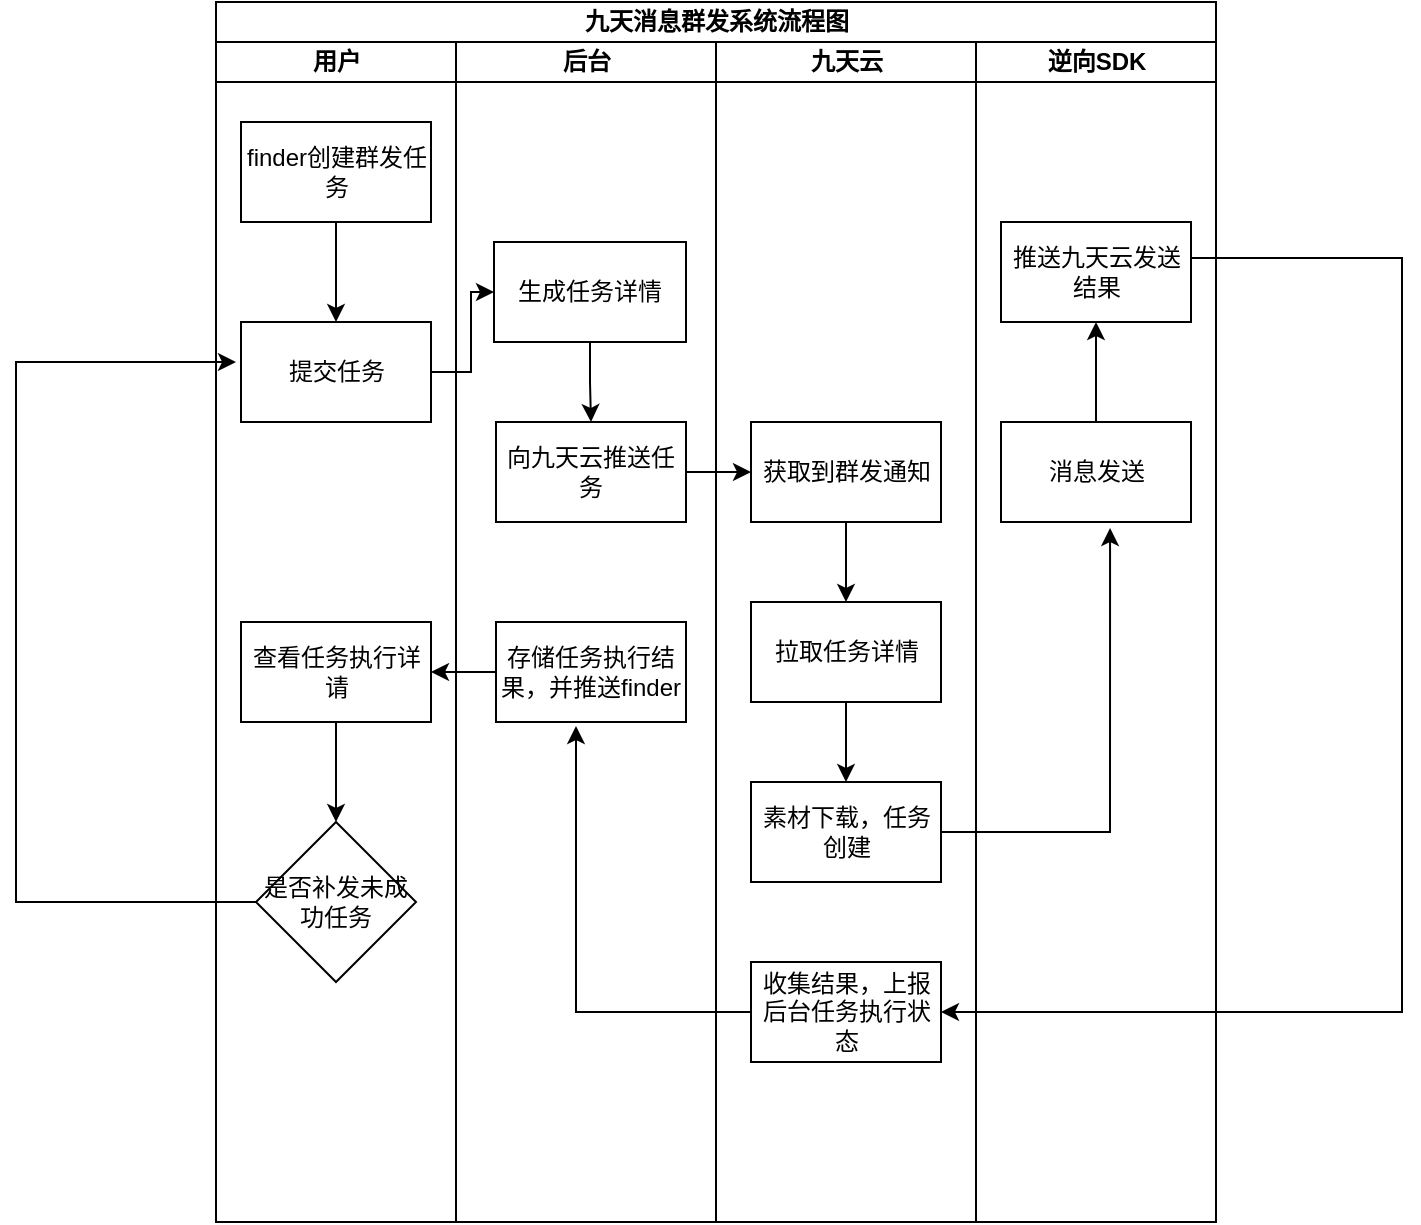 <mxfile version="24.9.2" pages="3">
  <diagram id="prtHgNgQTEPvFCAcTncT" name="群发流程泳道图">
    <mxGraphModel dx="1434" dy="746" grid="1" gridSize="10" guides="1" tooltips="1" connect="1" arrows="1" fold="1" page="1" pageScale="1" pageWidth="827" pageHeight="1169" math="0" shadow="0">
      <root>
        <mxCell id="0" />
        <mxCell id="1" parent="0" />
        <mxCell id="Re6H-iWXXiqvqcsGuJTi-1" value="九天消息群发系统流程图" style="swimlane;childLayout=stackLayout;resizeParent=1;resizeParentMax=0;startSize=20;html=1;" vertex="1" parent="1">
          <mxGeometry x="190" y="40" width="500" height="610" as="geometry" />
        </mxCell>
        <mxCell id="Re6H-iWXXiqvqcsGuJTi-2" value="用户" style="swimlane;startSize=20;html=1;" vertex="1" parent="Re6H-iWXXiqvqcsGuJTi-1">
          <mxGeometry y="20" width="120" height="590" as="geometry" />
        </mxCell>
        <mxCell id="Re6H-iWXXiqvqcsGuJTi-16" style="edgeStyle=orthogonalEdgeStyle;rounded=0;orthogonalLoop=1;jettySize=auto;html=1;entryX=0.5;entryY=0;entryDx=0;entryDy=0;" edge="1" parent="Re6H-iWXXiqvqcsGuJTi-2" source="Re6H-iWXXiqvqcsGuJTi-13" target="Re6H-iWXXiqvqcsGuJTi-14">
          <mxGeometry relative="1" as="geometry" />
        </mxCell>
        <mxCell id="Re6H-iWXXiqvqcsGuJTi-13" value="finder创建群发任务" style="rounded=0;whiteSpace=wrap;html=1;" vertex="1" parent="Re6H-iWXXiqvqcsGuJTi-2">
          <mxGeometry x="12.5" y="40" width="95" height="50" as="geometry" />
        </mxCell>
        <mxCell id="Re6H-iWXXiqvqcsGuJTi-14" value="提交任务" style="rounded=0;whiteSpace=wrap;html=1;" vertex="1" parent="Re6H-iWXXiqvqcsGuJTi-2">
          <mxGeometry x="12.5" y="140" width="95" height="50" as="geometry" />
        </mxCell>
        <mxCell id="Re6H-iWXXiqvqcsGuJTi-51" style="edgeStyle=orthogonalEdgeStyle;rounded=0;orthogonalLoop=1;jettySize=auto;html=1;entryX=0.5;entryY=0;entryDx=0;entryDy=0;" edge="1" parent="Re6H-iWXXiqvqcsGuJTi-2" source="Re6H-iWXXiqvqcsGuJTi-48" target="Re6H-iWXXiqvqcsGuJTi-50">
          <mxGeometry relative="1" as="geometry" />
        </mxCell>
        <mxCell id="Re6H-iWXXiqvqcsGuJTi-48" value="查看任务执行详请" style="rounded=0;whiteSpace=wrap;html=1;" vertex="1" parent="Re6H-iWXXiqvqcsGuJTi-2">
          <mxGeometry x="12.5" y="290" width="95" height="50" as="geometry" />
        </mxCell>
        <mxCell id="Re6H-iWXXiqvqcsGuJTi-52" style="edgeStyle=orthogonalEdgeStyle;rounded=0;orthogonalLoop=1;jettySize=auto;html=1;" edge="1" parent="Re6H-iWXXiqvqcsGuJTi-2" source="Re6H-iWXXiqvqcsGuJTi-50">
          <mxGeometry relative="1" as="geometry">
            <mxPoint x="10" y="160" as="targetPoint" />
            <Array as="points">
              <mxPoint x="-100" y="430" />
              <mxPoint x="-100" y="160" />
            </Array>
          </mxGeometry>
        </mxCell>
        <mxCell id="Re6H-iWXXiqvqcsGuJTi-50" value="是否补发未成功任务" style="rhombus;whiteSpace=wrap;html=1;" vertex="1" parent="Re6H-iWXXiqvqcsGuJTi-2">
          <mxGeometry x="20" y="390" width="80" height="80" as="geometry" />
        </mxCell>
        <mxCell id="Re6H-iWXXiqvqcsGuJTi-3" value="后台" style="swimlane;startSize=20;html=1;" vertex="1" parent="Re6H-iWXXiqvqcsGuJTi-1">
          <mxGeometry x="120" y="20" width="130" height="590" as="geometry" />
        </mxCell>
        <mxCell id="Re6H-iWXXiqvqcsGuJTi-31" style="edgeStyle=orthogonalEdgeStyle;rounded=0;orthogonalLoop=1;jettySize=auto;html=1;entryX=0.5;entryY=0;entryDx=0;entryDy=0;" edge="1" parent="Re6H-iWXXiqvqcsGuJTi-3" source="Re6H-iWXXiqvqcsGuJTi-17" target="Re6H-iWXXiqvqcsGuJTi-19">
          <mxGeometry relative="1" as="geometry" />
        </mxCell>
        <mxCell id="Re6H-iWXXiqvqcsGuJTi-17" value="生成任务详情" style="rounded=0;whiteSpace=wrap;html=1;" vertex="1" parent="Re6H-iWXXiqvqcsGuJTi-3">
          <mxGeometry x="19" y="100" width="96" height="50" as="geometry" />
        </mxCell>
        <mxCell id="Re6H-iWXXiqvqcsGuJTi-19" value="向九天云推送任务" style="rounded=0;whiteSpace=wrap;html=1;" vertex="1" parent="Re6H-iWXXiqvqcsGuJTi-3">
          <mxGeometry x="20" y="190" width="95" height="50" as="geometry" />
        </mxCell>
        <mxCell id="Re6H-iWXXiqvqcsGuJTi-45" value="存储任务执行结果，并推送finder" style="rounded=0;whiteSpace=wrap;html=1;" vertex="1" parent="Re6H-iWXXiqvqcsGuJTi-3">
          <mxGeometry x="20" y="290" width="95" height="50" as="geometry" />
        </mxCell>
        <mxCell id="Re6H-iWXXiqvqcsGuJTi-4" value="九天云" style="swimlane;startSize=20;html=1;" vertex="1" parent="Re6H-iWXXiqvqcsGuJTi-1">
          <mxGeometry x="250" y="20" width="130" height="590" as="geometry" />
        </mxCell>
        <mxCell id="Re6H-iWXXiqvqcsGuJTi-34" style="edgeStyle=orthogonalEdgeStyle;rounded=0;orthogonalLoop=1;jettySize=auto;html=1;entryX=0.5;entryY=0;entryDx=0;entryDy=0;" edge="1" parent="Re6H-iWXXiqvqcsGuJTi-4" source="Re6H-iWXXiqvqcsGuJTi-27" target="Re6H-iWXXiqvqcsGuJTi-33">
          <mxGeometry relative="1" as="geometry" />
        </mxCell>
        <mxCell id="Re6H-iWXXiqvqcsGuJTi-27" value="获取到群发通知" style="rounded=0;whiteSpace=wrap;html=1;" vertex="1" parent="Re6H-iWXXiqvqcsGuJTi-4">
          <mxGeometry x="17.5" y="190" width="95" height="50" as="geometry" />
        </mxCell>
        <mxCell id="Re6H-iWXXiqvqcsGuJTi-36" style="edgeStyle=orthogonalEdgeStyle;rounded=0;orthogonalLoop=1;jettySize=auto;html=1;entryX=0.5;entryY=0;entryDx=0;entryDy=0;" edge="1" parent="Re6H-iWXXiqvqcsGuJTi-4" source="Re6H-iWXXiqvqcsGuJTi-33" target="Re6H-iWXXiqvqcsGuJTi-35">
          <mxGeometry relative="1" as="geometry" />
        </mxCell>
        <mxCell id="Re6H-iWXXiqvqcsGuJTi-33" value="拉取任务详情" style="rounded=0;whiteSpace=wrap;html=1;" vertex="1" parent="Re6H-iWXXiqvqcsGuJTi-4">
          <mxGeometry x="17.5" y="280" width="95" height="50" as="geometry" />
        </mxCell>
        <mxCell id="Re6H-iWXXiqvqcsGuJTi-35" value="素材下载，任务创建" style="rounded=0;whiteSpace=wrap;html=1;" vertex="1" parent="Re6H-iWXXiqvqcsGuJTi-4">
          <mxGeometry x="17.5" y="370" width="95" height="50" as="geometry" />
        </mxCell>
        <mxCell id="Re6H-iWXXiqvqcsGuJTi-43" value="收集结果，上报后台任务执行状态" style="rounded=0;whiteSpace=wrap;html=1;" vertex="1" parent="Re6H-iWXXiqvqcsGuJTi-4">
          <mxGeometry x="17.5" y="460" width="95" height="50" as="geometry" />
        </mxCell>
        <mxCell id="Re6H-iWXXiqvqcsGuJTi-11" value="逆向SDK" style="swimlane;startSize=20;html=1;" vertex="1" parent="Re6H-iWXXiqvqcsGuJTi-1">
          <mxGeometry x="380" y="20" width="120" height="590" as="geometry" />
        </mxCell>
        <mxCell id="Re6H-iWXXiqvqcsGuJTi-41" style="edgeStyle=orthogonalEdgeStyle;rounded=0;orthogonalLoop=1;jettySize=auto;html=1;entryX=0.5;entryY=1;entryDx=0;entryDy=0;" edge="1" parent="Re6H-iWXXiqvqcsGuJTi-11" source="Re6H-iWXXiqvqcsGuJTi-37" target="Re6H-iWXXiqvqcsGuJTi-40">
          <mxGeometry relative="1" as="geometry" />
        </mxCell>
        <mxCell id="Re6H-iWXXiqvqcsGuJTi-37" value="消息发送" style="rounded=0;whiteSpace=wrap;html=1;" vertex="1" parent="Re6H-iWXXiqvqcsGuJTi-11">
          <mxGeometry x="12.5" y="190" width="95" height="50" as="geometry" />
        </mxCell>
        <mxCell id="Re6H-iWXXiqvqcsGuJTi-40" value="推送九天云发送结果" style="rounded=0;whiteSpace=wrap;html=1;" vertex="1" parent="Re6H-iWXXiqvqcsGuJTi-11">
          <mxGeometry x="12.5" y="90" width="95" height="50" as="geometry" />
        </mxCell>
        <mxCell id="Re6H-iWXXiqvqcsGuJTi-22" style="edgeStyle=orthogonalEdgeStyle;rounded=0;orthogonalLoop=1;jettySize=auto;html=1;" edge="1" parent="Re6H-iWXXiqvqcsGuJTi-1" source="Re6H-iWXXiqvqcsGuJTi-14" target="Re6H-iWXXiqvqcsGuJTi-17">
          <mxGeometry relative="1" as="geometry" />
        </mxCell>
        <mxCell id="Re6H-iWXXiqvqcsGuJTi-32" style="edgeStyle=orthogonalEdgeStyle;rounded=0;orthogonalLoop=1;jettySize=auto;html=1;" edge="1" parent="Re6H-iWXXiqvqcsGuJTi-1" source="Re6H-iWXXiqvqcsGuJTi-19" target="Re6H-iWXXiqvqcsGuJTi-27">
          <mxGeometry relative="1" as="geometry" />
        </mxCell>
        <mxCell id="Re6H-iWXXiqvqcsGuJTi-39" style="edgeStyle=orthogonalEdgeStyle;rounded=0;orthogonalLoop=1;jettySize=auto;html=1;entryX=0.574;entryY=1.06;entryDx=0;entryDy=0;entryPerimeter=0;" edge="1" parent="Re6H-iWXXiqvqcsGuJTi-1" source="Re6H-iWXXiqvqcsGuJTi-35" target="Re6H-iWXXiqvqcsGuJTi-37">
          <mxGeometry relative="1" as="geometry" />
        </mxCell>
        <mxCell id="Re6H-iWXXiqvqcsGuJTi-46" style="edgeStyle=orthogonalEdgeStyle;rounded=0;orthogonalLoop=1;jettySize=auto;html=1;entryX=0.421;entryY=1.04;entryDx=0;entryDy=0;entryPerimeter=0;" edge="1" parent="Re6H-iWXXiqvqcsGuJTi-1" source="Re6H-iWXXiqvqcsGuJTi-43" target="Re6H-iWXXiqvqcsGuJTi-45">
          <mxGeometry relative="1" as="geometry" />
        </mxCell>
        <mxCell id="Re6H-iWXXiqvqcsGuJTi-49" style="edgeStyle=orthogonalEdgeStyle;rounded=0;orthogonalLoop=1;jettySize=auto;html=1;" edge="1" parent="Re6H-iWXXiqvqcsGuJTi-1" source="Re6H-iWXXiqvqcsGuJTi-45" target="Re6H-iWXXiqvqcsGuJTi-48">
          <mxGeometry relative="1" as="geometry" />
        </mxCell>
        <mxCell id="Re6H-iWXXiqvqcsGuJTi-44" style="edgeStyle=orthogonalEdgeStyle;rounded=0;orthogonalLoop=1;jettySize=auto;html=1;exitX=1;exitY=0.25;exitDx=0;exitDy=0;entryX=1;entryY=0.5;entryDx=0;entryDy=0;" edge="1" parent="1" target="Re6H-iWXXiqvqcsGuJTi-43">
          <mxGeometry relative="1" as="geometry">
            <mxPoint x="780" y="560" as="targetPoint" />
            <mxPoint x="677.5" y="155" as="sourcePoint" />
            <Array as="points">
              <mxPoint x="678" y="168" />
              <mxPoint x="783" y="168" />
              <mxPoint x="783" y="545" />
            </Array>
          </mxGeometry>
        </mxCell>
      </root>
    </mxGraphModel>
  </diagram>
  <diagram id="rxb7pHSNeuEpt_22N2F3" name="客户端消息模块关联图">
    <mxGraphModel grid="1" page="1" gridSize="10" guides="1" tooltips="1" connect="1" arrows="1" fold="1" pageScale="1" pageWidth="827" pageHeight="1169" math="0" shadow="0">
      <root>
        <mxCell id="0" />
        <mxCell id="1" parent="0" />
        <mxCell id="Jcjnsndz9WuinGCy42PS-1" value="服务端" style="swimlane;whiteSpace=wrap;html=1;" vertex="1" parent="1">
          <mxGeometry x="290" y="40" width="229" height="80" as="geometry" />
        </mxCell>
        <mxCell id="Jcjnsndz9WuinGCy42PS-2" value="" style="image;aspect=fixed;perimeter=ellipsePerimeter;html=1;align=center;shadow=0;dashed=0;spacingTop=3;image=img/lib/active_directory/web_server.svg;" vertex="1" parent="Jcjnsndz9WuinGCy42PS-1">
          <mxGeometry x="85.5" y="31.25" width="39" height="48.75" as="geometry" />
        </mxCell>
        <mxCell id="B8uQokDbP8Djm6eRlEMS-21" style="edgeStyle=orthogonalEdgeStyle;rounded=0;orthogonalLoop=1;jettySize=auto;html=1;" edge="1" parent="1">
          <mxGeometry relative="1" as="geometry">
            <mxPoint x="760" y="658" as="targetPoint" />
            <mxPoint x="750" y="360" as="sourcePoint" />
            <Array as="points">
              <mxPoint x="860" y="360" />
              <mxPoint x="860" y="658" />
            </Array>
          </mxGeometry>
        </mxCell>
        <mxCell id="B8uQokDbP8Djm6eRlEMS-36" value="创建需要发送的消息item" style="edgeLabel;html=1;align=center;verticalAlign=middle;resizable=0;points=[];" vertex="1" connectable="0" parent="B8uQokDbP8Djm6eRlEMS-21">
          <mxGeometry x="0.02" y="1" relative="1" as="geometry">
            <mxPoint as="offset" />
          </mxGeometry>
        </mxCell>
        <mxCell id="Jcjnsndz9WuinGCy42PS-3" value="MessageTaskManager" style="swimlane;" vertex="1" parent="1">
          <mxGeometry x="100" y="270" width="650" height="190" as="geometry" />
        </mxCell>
        <mxCell id="Jcjnsndz9WuinGCy42PS-11" style="edgeStyle=orthogonalEdgeStyle;rounded=0;orthogonalLoop=1;jettySize=auto;html=1;" edge="1" parent="Jcjnsndz9WuinGCy42PS-3" source="Jcjnsndz9WuinGCy42PS-9" target="Jcjnsndz9WuinGCy42PS-10">
          <mxGeometry relative="1" as="geometry" />
        </mxCell>
        <mxCell id="Jcjnsndz9WuinGCy42PS-9" value="拉取任务详情" style="rounded=1;whiteSpace=wrap;html=1;fillColor=#d5e8d4;strokeColor=#82b366;" vertex="1" parent="Jcjnsndz9WuinGCy42PS-3">
          <mxGeometry x="10" y="65" width="110" height="60" as="geometry" />
        </mxCell>
        <mxCell id="Jcjnsndz9WuinGCy42PS-13" style="edgeStyle=orthogonalEdgeStyle;rounded=0;orthogonalLoop=1;jettySize=auto;html=1;" edge="1" parent="Jcjnsndz9WuinGCy42PS-3" source="Jcjnsndz9WuinGCy42PS-10" target="Jcjnsndz9WuinGCy42PS-12">
          <mxGeometry relative="1" as="geometry" />
        </mxCell>
        <mxCell id="Jcjnsndz9WuinGCy42PS-10" value="根据任务属性，组建唯一id并持久化存储" style="rounded=1;whiteSpace=wrap;html=1;fillColor=#d5e8d4;strokeColor=#82b366;" vertex="1" parent="Jcjnsndz9WuinGCy42PS-3">
          <mxGeometry x="160" y="65" width="120" height="60" as="geometry" />
        </mxCell>
        <mxCell id="Jcjnsndz9WuinGCy42PS-15" value="" style="edgeStyle=orthogonalEdgeStyle;rounded=0;orthogonalLoop=1;jettySize=auto;html=1;" edge="1" parent="Jcjnsndz9WuinGCy42PS-3" source="Jcjnsndz9WuinGCy42PS-12" target="Jcjnsndz9WuinGCy42PS-14">
          <mxGeometry relative="1" as="geometry" />
        </mxCell>
        <mxCell id="Jcjnsndz9WuinGCy42PS-12" value="根据任务属性，获取发送策略、优先级等" style="rounded=1;whiteSpace=wrap;html=1;fillColor=#d5e8d4;strokeColor=#82b366;" vertex="1" parent="Jcjnsndz9WuinGCy42PS-3">
          <mxGeometry x="320" y="65" width="120" height="60" as="geometry" />
        </mxCell>
        <mxCell id="Jcjnsndz9WuinGCy42PS-14" value="构建MsgItem消息对象" style="rounded=1;whiteSpace=wrap;html=1;fillColor=#d5e8d4;strokeColor=#82b366;" vertex="1" parent="Jcjnsndz9WuinGCy42PS-3">
          <mxGeometry x="480" y="65" width="120" height="60" as="geometry" />
        </mxCell>
        <mxCell id="Jcjnsndz9WuinGCy42PS-5" value="&lt;div style=&quot;&quot;&gt;&lt;span style=&quot;background-color: initial;&quot;&gt;狂飙任务&lt;/span&gt;&lt;/div&gt;" style="shape=singleArrow;direction=south;whiteSpace=wrap;html=1;align=right;" vertex="1" parent="1">
          <mxGeometry x="290" y="130" width="61" height="130" as="geometry" />
        </mxCell>
        <mxCell id="Jcjnsndz9WuinGCy42PS-6" value="&lt;div style=&quot;&quot;&gt;&lt;span style=&quot;background-color: initial;&quot;&gt;sop任务&lt;/span&gt;&lt;/div&gt;" style="shape=singleArrow;direction=south;whiteSpace=wrap;html=1;align=right;" vertex="1" parent="1">
          <mxGeometry x="370" y="130" width="61" height="130" as="geometry" />
        </mxCell>
        <mxCell id="Jcjnsndz9WuinGCy42PS-7" value="&lt;div style=&quot;&quot;&gt;&lt;span style=&quot;background-color: initial;&quot;&gt;在线聊天&lt;/span&gt;&lt;/div&gt;" style="shape=singleArrow;direction=south;whiteSpace=wrap;html=1;align=right;" vertex="1" parent="1">
          <mxGeometry x="458" y="130" width="61" height="130" as="geometry" />
        </mxCell>
        <mxCell id="Jcjnsndz9WuinGCy42PS-27" style="text;strokeColor=none;fillColor=none;align=left;verticalAlign=middle;spacingLeft=4;spacingRight=4;overflow=hidden;points=[[0,0.5],[1,0.5]];portConstraint=eastwest;rotatable=0;whiteSpace=wrap;html=1;" vertex="1" parent="1">
          <mxGeometry x="360.5" y="690" width="80" height="30" as="geometry" />
        </mxCell>
        <mxCell id="B8uQokDbP8Djm6eRlEMS-34" style="edgeStyle=orthogonalEdgeStyle;rounded=0;orthogonalLoop=1;jettySize=auto;html=1;" edge="1" parent="1" source="B8uQokDbP8Djm6eRlEMS-15">
          <mxGeometry relative="1" as="geometry">
            <mxPoint x="100" y="1000" as="targetPoint" />
            <Array as="points">
              <mxPoint x="20" y="645" />
              <mxPoint x="20" y="1000" />
            </Array>
          </mxGeometry>
        </mxCell>
        <mxCell id="B8uQokDbP8Djm6eRlEMS-35" value="加入消息发送队列" style="edgeLabel;html=1;align=center;verticalAlign=middle;resizable=0;points=[];" vertex="1" connectable="0" parent="B8uQokDbP8Djm6eRlEMS-34">
          <mxGeometry x="-0.103" relative="1" as="geometry">
            <mxPoint as="offset" />
          </mxGeometry>
        </mxCell>
        <mxCell id="B8uQokDbP8Djm6eRlEMS-15" value="MsgItem-list" style="swimlane;whiteSpace=wrap;html=1;" vertex="1" parent="1">
          <mxGeometry x="100" y="530" width="654.5" height="230" as="geometry" />
        </mxCell>
        <mxCell id="B8uQokDbP8Djm6eRlEMS-8" value="MsgItem" style="swimlane;fontStyle=0;childLayout=stackLayout;horizontal=1;startSize=26;fillColor=#dae8fc;horizontalStack=0;resizeParent=1;resizeParentMax=0;resizeLast=0;collapsible=1;marginBottom=0;html=1;strokeColor=#6c8ebf;" vertex="1" parent="B8uQokDbP8Djm6eRlEMS-15">
          <mxGeometry x="64.5" y="50" width="144.75" height="154" as="geometry" />
        </mxCell>
        <mxCell id="B8uQokDbP8Djm6eRlEMS-9" value="任务ID" style="text;strokeColor=none;fillColor=none;align=left;verticalAlign=top;spacingLeft=4;spacingRight=4;overflow=hidden;rotatable=0;points=[[0,0.5],[1,0.5]];portConstraint=eastwest;whiteSpace=wrap;html=1;" vertex="1" parent="B8uQokDbP8Djm6eRlEMS-8">
          <mxGeometry y="26" width="144.75" height="24" as="geometry" />
        </mxCell>
        <mxCell id="B8uQokDbP8Djm6eRlEMS-10" value="任务类型" style="text;strokeColor=none;fillColor=none;align=left;verticalAlign=top;spacingLeft=4;spacingRight=4;overflow=hidden;rotatable=0;points=[[0,0.5],[1,0.5]];portConstraint=eastwest;whiteSpace=wrap;html=1;" vertex="1" parent="B8uQokDbP8Djm6eRlEMS-8">
          <mxGeometry y="50" width="144.75" height="26" as="geometry" />
        </mxCell>
        <mxCell id="B8uQokDbP8Djm6eRlEMS-11" value="发送间隔" style="text;strokeColor=none;fillColor=none;align=left;verticalAlign=top;spacingLeft=4;spacingRight=4;overflow=hidden;rotatable=0;points=[[0,0.5],[1,0.5]];portConstraint=eastwest;whiteSpace=wrap;html=1;" vertex="1" parent="B8uQokDbP8Djm6eRlEMS-8">
          <mxGeometry y="76" width="144.75" height="26" as="geometry" />
        </mxCell>
        <mxCell id="B8uQokDbP8Djm6eRlEMS-12" value="优先级" style="text;strokeColor=none;fillColor=none;align=left;verticalAlign=top;spacingLeft=4;spacingRight=4;overflow=hidden;rotatable=0;points=[[0,0.5],[1,0.5]];portConstraint=eastwest;whiteSpace=wrap;html=1;" vertex="1" parent="B8uQokDbP8Djm6eRlEMS-8">
          <mxGeometry y="102" width="144.75" height="26" as="geometry" />
        </mxCell>
        <mxCell id="B8uQokDbP8Djm6eRlEMS-13" value="消息内容" style="text;strokeColor=none;fillColor=none;align=left;verticalAlign=top;spacingLeft=4;spacingRight=4;overflow=hidden;rotatable=0;points=[[0,0.5],[1,0.5]];portConstraint=eastwest;whiteSpace=wrap;html=1;" vertex="1" parent="B8uQokDbP8Djm6eRlEMS-8">
          <mxGeometry y="128" width="144.75" height="26" as="geometry" />
        </mxCell>
        <mxCell id="B8uQokDbP8Djm6eRlEMS-2" value="MsgItem" style="swimlane;fontStyle=0;childLayout=stackLayout;horizontal=1;startSize=26;fillColor=#dae8fc;horizontalStack=0;resizeParent=1;resizeParentMax=0;resizeLast=0;collapsible=1;marginBottom=0;html=1;strokeColor=#6c8ebf;" vertex="1" parent="B8uQokDbP8Djm6eRlEMS-15">
          <mxGeometry x="264.5" y="50" width="144.75" height="154" as="geometry" />
        </mxCell>
        <mxCell id="B8uQokDbP8Djm6eRlEMS-3" value="任务ID" style="text;strokeColor=none;fillColor=none;align=left;verticalAlign=top;spacingLeft=4;spacingRight=4;overflow=hidden;rotatable=0;points=[[0,0.5],[1,0.5]];portConstraint=eastwest;whiteSpace=wrap;html=1;" vertex="1" parent="B8uQokDbP8Djm6eRlEMS-2">
          <mxGeometry y="26" width="144.75" height="24" as="geometry" />
        </mxCell>
        <mxCell id="B8uQokDbP8Djm6eRlEMS-4" value="任务类型" style="text;strokeColor=none;fillColor=none;align=left;verticalAlign=top;spacingLeft=4;spacingRight=4;overflow=hidden;rotatable=0;points=[[0,0.5],[1,0.5]];portConstraint=eastwest;whiteSpace=wrap;html=1;" vertex="1" parent="B8uQokDbP8Djm6eRlEMS-2">
          <mxGeometry y="50" width="144.75" height="26" as="geometry" />
        </mxCell>
        <mxCell id="B8uQokDbP8Djm6eRlEMS-5" value="发送间隔" style="text;strokeColor=none;fillColor=none;align=left;verticalAlign=top;spacingLeft=4;spacingRight=4;overflow=hidden;rotatable=0;points=[[0,0.5],[1,0.5]];portConstraint=eastwest;whiteSpace=wrap;html=1;" vertex="1" parent="B8uQokDbP8Djm6eRlEMS-2">
          <mxGeometry y="76" width="144.75" height="26" as="geometry" />
        </mxCell>
        <mxCell id="B8uQokDbP8Djm6eRlEMS-6" value="优先级" style="text;strokeColor=none;fillColor=none;align=left;verticalAlign=top;spacingLeft=4;spacingRight=4;overflow=hidden;rotatable=0;points=[[0,0.5],[1,0.5]];portConstraint=eastwest;whiteSpace=wrap;html=1;" vertex="1" parent="B8uQokDbP8Djm6eRlEMS-2">
          <mxGeometry y="102" width="144.75" height="26" as="geometry" />
        </mxCell>
        <mxCell id="B8uQokDbP8Djm6eRlEMS-7" value="消息内容" style="text;strokeColor=none;fillColor=none;align=left;verticalAlign=top;spacingLeft=4;spacingRight=4;overflow=hidden;rotatable=0;points=[[0,0.5],[1,0.5]];portConstraint=eastwest;whiteSpace=wrap;html=1;" vertex="1" parent="B8uQokDbP8Djm6eRlEMS-2">
          <mxGeometry y="128" width="144.75" height="26" as="geometry" />
        </mxCell>
        <mxCell id="Jcjnsndz9WuinGCy42PS-28" value="MsgItem" style="swimlane;fontStyle=0;childLayout=stackLayout;horizontal=1;startSize=26;fillColor=#dae8fc;horizontalStack=0;resizeParent=1;resizeParentMax=0;resizeLast=0;collapsible=1;marginBottom=0;html=1;strokeColor=#6c8ebf;" vertex="1" parent="B8uQokDbP8Djm6eRlEMS-15">
          <mxGeometry x="454.5" y="50" width="144.75" height="154" as="geometry" />
        </mxCell>
        <mxCell id="Jcjnsndz9WuinGCy42PS-30" value="任务ID" style="text;strokeColor=none;fillColor=none;align=left;verticalAlign=top;spacingLeft=4;spacingRight=4;overflow=hidden;rotatable=0;points=[[0,0.5],[1,0.5]];portConstraint=eastwest;whiteSpace=wrap;html=1;" vertex="1" parent="Jcjnsndz9WuinGCy42PS-28">
          <mxGeometry y="26" width="144.75" height="24" as="geometry" />
        </mxCell>
        <mxCell id="Jcjnsndz9WuinGCy42PS-31" value="任务类型" style="text;strokeColor=none;fillColor=none;align=left;verticalAlign=top;spacingLeft=4;spacingRight=4;overflow=hidden;rotatable=0;points=[[0,0.5],[1,0.5]];portConstraint=eastwest;whiteSpace=wrap;html=1;" vertex="1" parent="Jcjnsndz9WuinGCy42PS-28">
          <mxGeometry y="50" width="144.75" height="26" as="geometry" />
        </mxCell>
        <mxCell id="Jcjnsndz9WuinGCy42PS-34" value="发送间隔" style="text;strokeColor=none;fillColor=none;align=left;verticalAlign=top;spacingLeft=4;spacingRight=4;overflow=hidden;rotatable=0;points=[[0,0.5],[1,0.5]];portConstraint=eastwest;whiteSpace=wrap;html=1;" vertex="1" parent="Jcjnsndz9WuinGCy42PS-28">
          <mxGeometry y="76" width="144.75" height="26" as="geometry" />
        </mxCell>
        <mxCell id="Jcjnsndz9WuinGCy42PS-33" value="优先级" style="text;strokeColor=none;fillColor=none;align=left;verticalAlign=top;spacingLeft=4;spacingRight=4;overflow=hidden;rotatable=0;points=[[0,0.5],[1,0.5]];portConstraint=eastwest;whiteSpace=wrap;html=1;" vertex="1" parent="Jcjnsndz9WuinGCy42PS-28">
          <mxGeometry y="102" width="144.75" height="26" as="geometry" />
        </mxCell>
        <mxCell id="Jcjnsndz9WuinGCy42PS-32" value="消息内容" style="text;strokeColor=none;fillColor=none;align=left;verticalAlign=top;spacingLeft=4;spacingRight=4;overflow=hidden;rotatable=0;points=[[0,0.5],[1,0.5]];portConstraint=eastwest;whiteSpace=wrap;html=1;" vertex="1" parent="Jcjnsndz9WuinGCy42PS-28">
          <mxGeometry y="128" width="144.75" height="26" as="geometry" />
        </mxCell>
        <mxCell id="B8uQokDbP8Djm6eRlEMS-23" value="" style="endArrow=none;dashed=1;html=1;dashPattern=1 3;strokeWidth=2;rounded=0;" edge="1" parent="B8uQokDbP8Djm6eRlEMS-15">
          <mxGeometry width="50" height="50" relative="1" as="geometry">
            <mxPoint x="20" y="115" as="sourcePoint" />
            <mxPoint x="50" y="115" as="targetPoint" />
          </mxGeometry>
        </mxCell>
        <mxCell id="B8uQokDbP8Djm6eRlEMS-24" value="SendMsgService" style="swimlane;" vertex="1" parent="1">
          <mxGeometry x="100" y="870" width="670" height="230" as="geometry" />
        </mxCell>
        <mxCell id="B8uQokDbP8Djm6eRlEMS-25" value="" style="shape=process;whiteSpace=wrap;html=1;backgroundOutline=1;" vertex="1" parent="B8uQokDbP8Djm6eRlEMS-24">
          <mxGeometry x="14.75" y="100" width="399.5" height="60" as="geometry" />
        </mxCell>
        <mxCell id="B8uQokDbP8Djm6eRlEMS-26" value="MsgItem" style="swimlane;fontStyle=0;childLayout=stackLayout;horizontal=1;startSize=26;fillColor=#dae8fc;horizontalStack=0;resizeParent=1;resizeParentMax=0;resizeLast=0;collapsible=1;marginBottom=0;html=1;strokeColor=#6c8ebf;" vertex="1" parent="B8uQokDbP8Djm6eRlEMS-24">
          <mxGeometry x="70" y="115" width="50" height="35" as="geometry" />
        </mxCell>
        <mxCell id="B8uQokDbP8Djm6eRlEMS-30" value="MsgItem" style="swimlane;fontStyle=0;childLayout=stackLayout;horizontal=1;startSize=26;fillColor=#dae8fc;horizontalStack=0;resizeParent=1;resizeParentMax=0;resizeLast=0;collapsible=1;marginBottom=0;html=1;strokeColor=#6c8ebf;" vertex="1" parent="B8uQokDbP8Djm6eRlEMS-24">
          <mxGeometry x="130" y="115" width="50" height="35" as="geometry" />
        </mxCell>
        <mxCell id="B8uQokDbP8Djm6eRlEMS-31" value="MsgItem" style="swimlane;fontStyle=0;childLayout=stackLayout;horizontal=1;startSize=26;fillColor=#dae8fc;horizontalStack=0;resizeParent=1;resizeParentMax=0;resizeLast=0;collapsible=1;marginBottom=0;html=1;strokeColor=#6c8ebf;" vertex="1" parent="B8uQokDbP8Djm6eRlEMS-24">
          <mxGeometry x="190" y="115" width="50" height="35" as="geometry" />
        </mxCell>
        <mxCell id="B8uQokDbP8Djm6eRlEMS-32" value="MsgItem" style="swimlane;fontStyle=0;childLayout=stackLayout;horizontal=1;startSize=26;fillColor=#dae8fc;horizontalStack=0;resizeParent=1;resizeParentMax=0;resizeLast=0;collapsible=1;marginBottom=0;html=1;strokeColor=#6c8ebf;" vertex="1" parent="B8uQokDbP8Djm6eRlEMS-24">
          <mxGeometry x="250" y="115" width="50" height="35" as="geometry" />
        </mxCell>
        <mxCell id="B8uQokDbP8Djm6eRlEMS-33" value="MsgItem" style="swimlane;fontStyle=0;childLayout=stackLayout;horizontal=1;startSize=26;fillColor=#dae8fc;horizontalStack=0;resizeParent=1;resizeParentMax=0;resizeLast=0;collapsible=1;marginBottom=0;html=1;strokeColor=#6c8ebf;" vertex="1" parent="B8uQokDbP8Djm6eRlEMS-24">
          <mxGeometry x="310.5" y="115" width="49.5" height="35" as="geometry" />
        </mxCell>
        <mxCell id="B8uQokDbP8Djm6eRlEMS-37" value="优先级队列" style="text;html=1;align=center;verticalAlign=middle;whiteSpace=wrap;rounded=0;" vertex="1" parent="B8uQokDbP8Djm6eRlEMS-24">
          <mxGeometry x="120" y="70" width="140" height="30" as="geometry" />
        </mxCell>
        <mxCell id="B8uQokDbP8Djm6eRlEMS-38" value="队尾" style="text;html=1;align=center;verticalAlign=middle;whiteSpace=wrap;rounded=0;" vertex="1" parent="B8uQokDbP8Djm6eRlEMS-24">
          <mxGeometry y="117.5" width="60" height="30" as="geometry" />
        </mxCell>
        <mxCell id="B8uQokDbP8Djm6eRlEMS-39" value="队头" style="text;html=1;align=center;verticalAlign=middle;whiteSpace=wrap;rounded=0;" vertex="1" parent="B8uQokDbP8Djm6eRlEMS-24">
          <mxGeometry x="370" y="117.5" width="60" height="30" as="geometry" />
        </mxCell>
        <mxCell id="B8uQokDbP8Djm6eRlEMS-41" value="逆向SDk" style="swimlane;whiteSpace=wrap;html=1;" vertex="1" parent="B8uQokDbP8Djm6eRlEMS-24">
          <mxGeometry x="490" y="80" width="170" height="90" as="geometry" />
        </mxCell>
        <mxCell id="B8uQokDbP8Djm6eRlEMS-42" value="发送文本、图片、视频等消息" style="text;html=1;align=center;verticalAlign=middle;resizable=0;points=[];autosize=1;strokeColor=none;fillColor=none;" vertex="1" parent="B8uQokDbP8Djm6eRlEMS-41">
          <mxGeometry x="-10" y="38" width="180" height="30" as="geometry" />
        </mxCell>
        <mxCell id="B8uQokDbP8Djm6eRlEMS-43" value="顺序弹出" style="shape=singleArrow;whiteSpace=wrap;html=1;" vertex="1" parent="B8uQokDbP8Djm6eRlEMS-24">
          <mxGeometry x="424.25" y="102.5" width="55.75" height="60" as="geometry" />
        </mxCell>
        <mxCell id="B8uQokDbP8Djm6eRlEMS-44" value="" style="endArrow=none;dashed=1;html=1;dashPattern=1 3;strokeWidth=2;rounded=0;" edge="1" parent="1">
          <mxGeometry width="50" height="50" relative="1" as="geometry">
            <mxPoint x="540" y="190" as="sourcePoint" />
            <mxPoint x="570" y="190" as="targetPoint" />
          </mxGeometry>
        </mxCell>
      </root>
    </mxGraphModel>
  </diagram>
  <diagram id="WPPTOhbSxdWqPbJRMjFf" name="插队示例图">
    <mxGraphModel dx="1434" dy="746" grid="1" gridSize="10" guides="1" tooltips="1" connect="1" arrows="1" fold="1" page="1" pageScale="1" pageWidth="827" pageHeight="1169" math="0" shadow="0">
      <root>
        <mxCell id="0" />
        <mxCell id="1" parent="0" />
        <mxCell id="HJai2LxsL0l4nysZJofL-1" value="" style="shape=process;whiteSpace=wrap;html=1;backgroundOutline=1;" vertex="1" parent="1">
          <mxGeometry x="10" y="540" width="790" height="60" as="geometry" />
        </mxCell>
        <mxCell id="PXh9Bk2FZ-48hZxy1cGL-1" value="A1" style="swimlane;fontStyle=0;childLayout=stackLayout;horizontal=1;startSize=26;fillColor=#dae8fc;horizontalStack=0;resizeParent=1;resizeParentMax=0;resizeLast=0;collapsible=1;marginBottom=0;html=1;strokeColor=#6c8ebf;" vertex="1" parent="1">
          <mxGeometry x="650" y="552.5" width="49.5" height="35" as="geometry" />
        </mxCell>
        <mxCell id="PXh9Bk2FZ-48hZxy1cGL-2" value="队头" style="text;html=1;align=center;verticalAlign=middle;whiteSpace=wrap;rounded=0;" vertex="1" parent="1">
          <mxGeometry x="730" y="555" width="60" height="30" as="geometry" />
        </mxCell>
        <mxCell id="PXh9Bk2FZ-48hZxy1cGL-3" value="队尾" style="text;html=1;align=center;verticalAlign=middle;whiteSpace=wrap;rounded=0;" vertex="1" parent="1">
          <mxGeometry x="20" y="552.5" width="60" height="30" as="geometry" />
        </mxCell>
        <mxCell id="PXh9Bk2FZ-48hZxy1cGL-4" value="A2" style="swimlane;fontStyle=0;childLayout=stackLayout;horizontal=1;startSize=26;fillColor=#dae8fc;horizontalStack=0;resizeParent=1;resizeParentMax=0;resizeLast=0;collapsible=1;marginBottom=0;html=1;strokeColor=#6c8ebf;" vertex="1" parent="1">
          <mxGeometry x="580" y="552.5" width="49.5" height="35" as="geometry" />
        </mxCell>
        <mxCell id="PXh9Bk2FZ-48hZxy1cGL-5" value="A200" style="swimlane;fontStyle=0;childLayout=stackLayout;horizontal=1;startSize=26;fillColor=#dae8fc;horizontalStack=0;resizeParent=1;resizeParentMax=0;resizeLast=0;collapsible=1;marginBottom=0;html=1;strokeColor=#6c8ebf;" vertex="1" parent="1">
          <mxGeometry x="470" y="552.5" width="49.5" height="35" as="geometry" />
        </mxCell>
        <mxCell id="PXh9Bk2FZ-48hZxy1cGL-9" value="。。。" style="text;html=1;align=center;verticalAlign=middle;whiteSpace=wrap;rounded=0;" vertex="1" parent="1">
          <mxGeometry x="520" y="549.5" width="60" height="38" as="geometry" />
        </mxCell>
        <mxCell id="PXh9Bk2FZ-48hZxy1cGL-10" value="B1" style="swimlane;fontStyle=0;childLayout=stackLayout;horizontal=1;startSize=26;fillColor=#d5e8d4;horizontalStack=0;resizeParent=1;resizeParentMax=0;resizeLast=0;collapsible=1;marginBottom=0;html=1;strokeColor=#82b366;" vertex="1" parent="1">
          <mxGeometry x="400" y="553" width="49.5" height="35" as="geometry" />
        </mxCell>
        <mxCell id="PXh9Bk2FZ-48hZxy1cGL-14" value="。。。" style="text;html=1;align=center;verticalAlign=middle;whiteSpace=wrap;rounded=0;" vertex="1" parent="1">
          <mxGeometry x="349.5" y="547" width="50.5" height="43" as="geometry" />
        </mxCell>
        <mxCell id="PXh9Bk2FZ-48hZxy1cGL-17" value="A201" style="swimlane;fontStyle=0;childLayout=stackLayout;horizontal=1;startSize=26;fillColor=#dae8fc;horizontalStack=0;resizeParent=1;resizeParentMax=0;resizeLast=0;collapsible=1;marginBottom=0;html=1;strokeColor=#6c8ebf;" vertex="1" parent="1">
          <mxGeometry x="230" y="552.5" width="49.5" height="35" as="geometry" />
        </mxCell>
        <mxCell id="PXh9Bk2FZ-48hZxy1cGL-18" value="B30" style="swimlane;fontStyle=0;childLayout=stackLayout;horizontal=1;startSize=26;fillColor=#d5e8d4;horizontalStack=0;resizeParent=1;resizeParentMax=0;resizeLast=0;collapsible=1;marginBottom=0;html=1;strokeColor=#82b366;" vertex="1" parent="1">
          <mxGeometry x="300" y="553" width="49.5" height="35" as="geometry" />
        </mxCell>
        <mxCell id="PXh9Bk2FZ-48hZxy1cGL-19" value="。。。" style="text;html=1;align=center;verticalAlign=middle;whiteSpace=wrap;rounded=0;" vertex="1" parent="1">
          <mxGeometry x="179.5" y="546" width="50.5" height="43" as="geometry" />
        </mxCell>
        <mxCell id="PXh9Bk2FZ-48hZxy1cGL-20" value="A500" style="swimlane;fontStyle=0;childLayout=stackLayout;horizontal=1;startSize=26;fillColor=#dae8fc;horizontalStack=0;resizeParent=1;resizeParentMax=0;resizeLast=0;collapsible=1;marginBottom=0;html=1;strokeColor=#6c8ebf;" vertex="1" parent="1">
          <mxGeometry x="120" y="552.5" width="49.5" height="35" as="geometry" />
        </mxCell>
      </root>
    </mxGraphModel>
  </diagram>
</mxfile>
